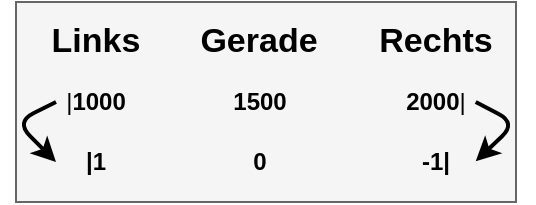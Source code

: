 <mxfile version="10.6.1" type="device"><diagram id="o6XIFq_TS-EED52hCFps" name="Page-1"><mxGraphModel dx="796" dy="491" grid="1" gridSize="10" guides="1" tooltips="1" connect="1" arrows="1" fold="1" page="1" pageScale="1" pageWidth="827" pageHeight="1169" math="0" shadow="0"><root><mxCell id="0"/><mxCell id="1" parent="0"/><mxCell id="0oy_7tkXz7nGBYF0g2tt-1" value="&lt;div style=&quot;font-size: 17px&quot;&gt;&lt;font style=&quot;font-size: 17px&quot;&gt;&lt;b&gt;&lt;br&gt;&lt;/b&gt;&lt;/font&gt;&lt;/div&gt;" style="rounded=0;whiteSpace=wrap;html=1;fillColor=#f5f5f5;strokeColor=#666666;fontColor=#333333;" vertex="1" parent="1"><mxGeometry x="320" y="170" width="250" height="100" as="geometry"/></mxCell><mxCell id="0oy_7tkXz7nGBYF0g2tt-2" value="&lt;div style=&quot;font-size: 17px&quot;&gt;&lt;font style=&quot;font-size: 17px&quot;&gt;&lt;b&gt;Rechts&lt;/b&gt;&lt;/font&gt;&lt;/div&gt;" style="text;html=1;strokeColor=none;fillColor=none;align=center;verticalAlign=middle;whiteSpace=wrap;rounded=0;" vertex="1" parent="1"><mxGeometry x="510" y="180" width="40" height="20" as="geometry"/></mxCell><mxCell id="0oy_7tkXz7nGBYF0g2tt-3" value="&lt;font style=&quot;font-size: 17px&quot;&gt;&lt;b&gt;Links&lt;/b&gt;&lt;/font&gt;" style="text;html=1;strokeColor=none;fillColor=none;align=center;verticalAlign=middle;whiteSpace=wrap;rounded=0;" vertex="1" parent="1"><mxGeometry x="340" y="180" width="40" height="20" as="geometry"/></mxCell><mxCell id="0oy_7tkXz7nGBYF0g2tt-4" value="&lt;b&gt;&lt;font style=&quot;font-size: 17px&quot;&gt;Gerade&lt;/font&gt;&lt;/b&gt;" style="text;html=1;strokeColor=none;fillColor=none;align=center;verticalAlign=middle;whiteSpace=wrap;rounded=0;" vertex="1" parent="1"><mxGeometry x="413" y="180" width="57" height="20" as="geometry"/></mxCell><mxCell id="0oy_7tkXz7nGBYF0g2tt-5" value="|&lt;b&gt;1000&lt;/b&gt;" style="text;html=1;strokeColor=none;fillColor=none;align=center;verticalAlign=middle;whiteSpace=wrap;rounded=0;" vertex="1" parent="1"><mxGeometry x="340" y="210" width="40" height="20" as="geometry"/></mxCell><mxCell id="0oy_7tkXz7nGBYF0g2tt-6" value="&lt;b&gt;1500&lt;/b&gt;" style="text;html=1;strokeColor=none;fillColor=none;align=center;verticalAlign=middle;whiteSpace=wrap;rounded=0;" vertex="1" parent="1"><mxGeometry x="421.5" y="210" width="40" height="20" as="geometry"/></mxCell><mxCell id="0oy_7tkXz7nGBYF0g2tt-7" value="&lt;b&gt;2000&lt;/b&gt;|" style="text;html=1;strokeColor=none;fillColor=none;align=center;verticalAlign=middle;whiteSpace=wrap;rounded=0;" vertex="1" parent="1"><mxGeometry x="510" y="210" width="40" height="20" as="geometry"/></mxCell><mxCell id="0oy_7tkXz7nGBYF0g2tt-8" value="&lt;b&gt;|1&lt;/b&gt;" style="text;html=1;strokeColor=none;fillColor=none;align=center;verticalAlign=middle;whiteSpace=wrap;rounded=0;" vertex="1" parent="1"><mxGeometry x="340" y="240" width="40" height="20" as="geometry"/></mxCell><mxCell id="0oy_7tkXz7nGBYF0g2tt-9" value="&lt;b&gt;0&lt;/b&gt;" style="text;html=1;strokeColor=none;fillColor=none;align=center;verticalAlign=middle;whiteSpace=wrap;rounded=0;" vertex="1" parent="1"><mxGeometry x="421.5" y="240" width="40" height="20" as="geometry"/></mxCell><mxCell id="0oy_7tkXz7nGBYF0g2tt-10" value="&lt;b&gt;-1|&lt;/b&gt;" style="text;html=1;strokeColor=none;fillColor=none;align=center;verticalAlign=middle;whiteSpace=wrap;rounded=0;" vertex="1" parent="1"><mxGeometry x="510" y="240" width="40" height="20" as="geometry"/></mxCell><mxCell id="0oy_7tkXz7nGBYF0g2tt-13" value="" style="endArrow=classic;html=1;entryX=0;entryY=0.5;entryDx=0;entryDy=0;exitX=0;exitY=0.5;exitDx=0;exitDy=0;strokeWidth=2;" edge="1" parent="1" source="0oy_7tkXz7nGBYF0g2tt-5" target="0oy_7tkXz7nGBYF0g2tt-8"><mxGeometry width="50" height="50" relative="1" as="geometry"><mxPoint x="240" y="440" as="sourcePoint"/><mxPoint x="290" y="390" as="targetPoint"/><Array as="points"><mxPoint x="320" y="230"/></Array></mxGeometry></mxCell><mxCell id="0oy_7tkXz7nGBYF0g2tt-14" value="" style="endArrow=classic;html=1;entryX=0;entryY=0.5;entryDx=0;entryDy=0;exitX=0;exitY=0.5;exitDx=0;exitDy=0;strokeWidth=2;" edge="1" parent="1"><mxGeometry width="50" height="50" relative="1" as="geometry"><mxPoint x="549.862" y="220.034" as="sourcePoint"/><mxPoint x="549.862" y="249.69" as="targetPoint"/><Array as="points"><mxPoint x="570" y="230.5"/></Array></mxGeometry></mxCell></root></mxGraphModel></diagram></mxfile>